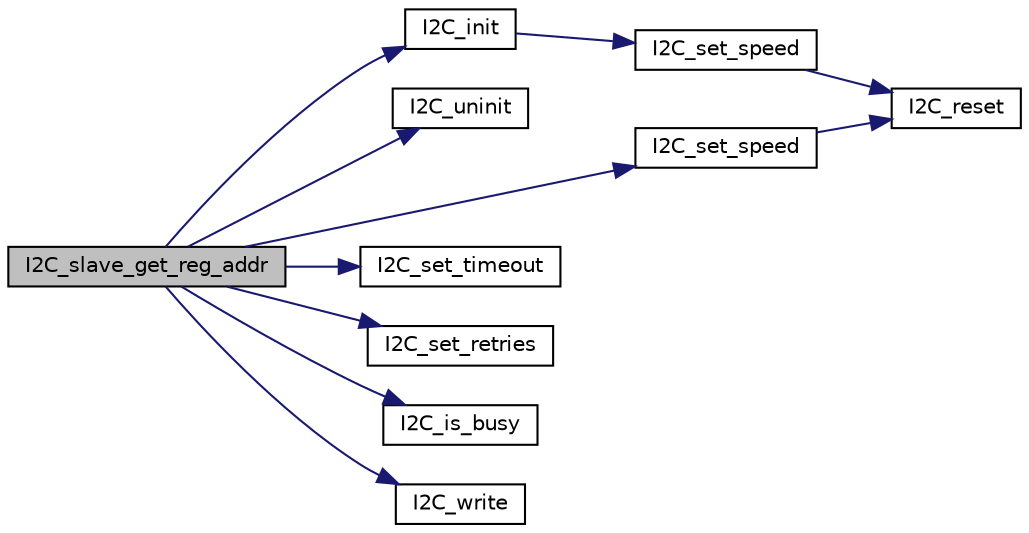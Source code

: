 digraph "I2C_slave_get_reg_addr"
{
  edge [fontname="Helvetica",fontsize="10",labelfontname="Helvetica",labelfontsize="10"];
  node [fontname="Helvetica",fontsize="10",shape=record];
  rankdir="LR";
  Node54 [label="I2C_slave_get_reg_addr",height=0.2,width=0.4,color="black", fillcolor="grey75", style="filled", fontcolor="black"];
  Node54 -> Node55 [color="midnightblue",fontsize="10",style="solid",fontname="Helvetica"];
  Node55 [label="I2C_init",height=0.2,width=0.4,color="black", fillcolor="white", style="filled",URL="$ci2c_8h.html#a99283d800332d700deed19f5a37e61d8",tooltip="Enable I2c module on arduino board (including pull-ups, enabling of ACK, and setting clock frequency)..."];
  Node55 -> Node56 [color="midnightblue",fontsize="10",style="solid",fontname="Helvetica"];
  Node56 [label="I2C_set_speed",height=0.2,width=0.4,color="black", fillcolor="white", style="filled",URL="$ci2c_8c.html#a7c5b1857ae28ade8959a8a06f500ecde",tooltip="Change I2C frequency. "];
  Node56 -> Node57 [color="midnightblue",fontsize="10",style="solid",fontname="Helvetica"];
  Node57 [label="I2C_reset",height=0.2,width=0.4,color="black", fillcolor="white", style="filled",URL="$ci2c_8c.html#a2c25bc5fdf909b7d45d722970eb04d82",tooltip="I2C bus reset (Release SCL and SDA lines and re-enable module) "];
  Node54 -> Node58 [color="midnightblue",fontsize="10",style="solid",fontname="Helvetica"];
  Node58 [label="I2C_uninit",height=0.2,width=0.4,color="black", fillcolor="white", style="filled",URL="$ci2c_8h.html#a74e1381b536811b202d087471723fb9e",tooltip="Disable I2c module on arduino board (releasing pull-ups, and TWI control) "];
  Node54 -> Node59 [color="midnightblue",fontsize="10",style="solid",fontname="Helvetica"];
  Node59 [label="I2C_set_speed",height=0.2,width=0.4,color="black", fillcolor="white", style="filled",URL="$ci2c_8h.html#a7c5b1857ae28ade8959a8a06f500ecde",tooltip="Change I2C frequency. "];
  Node59 -> Node57 [color="midnightblue",fontsize="10",style="solid",fontname="Helvetica"];
  Node54 -> Node60 [color="midnightblue",fontsize="10",style="solid",fontname="Helvetica"];
  Node60 [label="I2C_set_timeout",height=0.2,width=0.4,color="black", fillcolor="white", style="filled",URL="$ci2c_8h.html#acd209174a3b5ab213131a93633c19a38",tooltip="Change I2C ack timeout. "];
  Node54 -> Node61 [color="midnightblue",fontsize="10",style="solid",fontname="Helvetica"];
  Node61 [label="I2C_set_retries",height=0.2,width=0.4,color="black", fillcolor="white", style="filled",URL="$ci2c_8h.html#ad74e31ebd08a9ddef57f571783f37cc7",tooltip="Change I2C message retries (in case of failure) "];
  Node54 -> Node62 [color="midnightblue",fontsize="10",style="solid",fontname="Helvetica"];
  Node62 [label="I2C_is_busy",height=0.2,width=0.4,color="black", fillcolor="white", style="filled",URL="$ci2c_8h.html#ac370df06df51c68217eafcee96e5a3e0",tooltip="Get I2C busy status. "];
  Node54 -> Node63 [color="midnightblue",fontsize="10",style="solid",fontname="Helvetica"];
  Node63 [label="I2C_write",height=0.2,width=0.4,color="black", fillcolor="white", style="filled",URL="$ci2c_8h.html#a83adef951ffd9fb5105216f6ee464bb9",tooltip="This function writes the provided data to the address specified. "];
}
